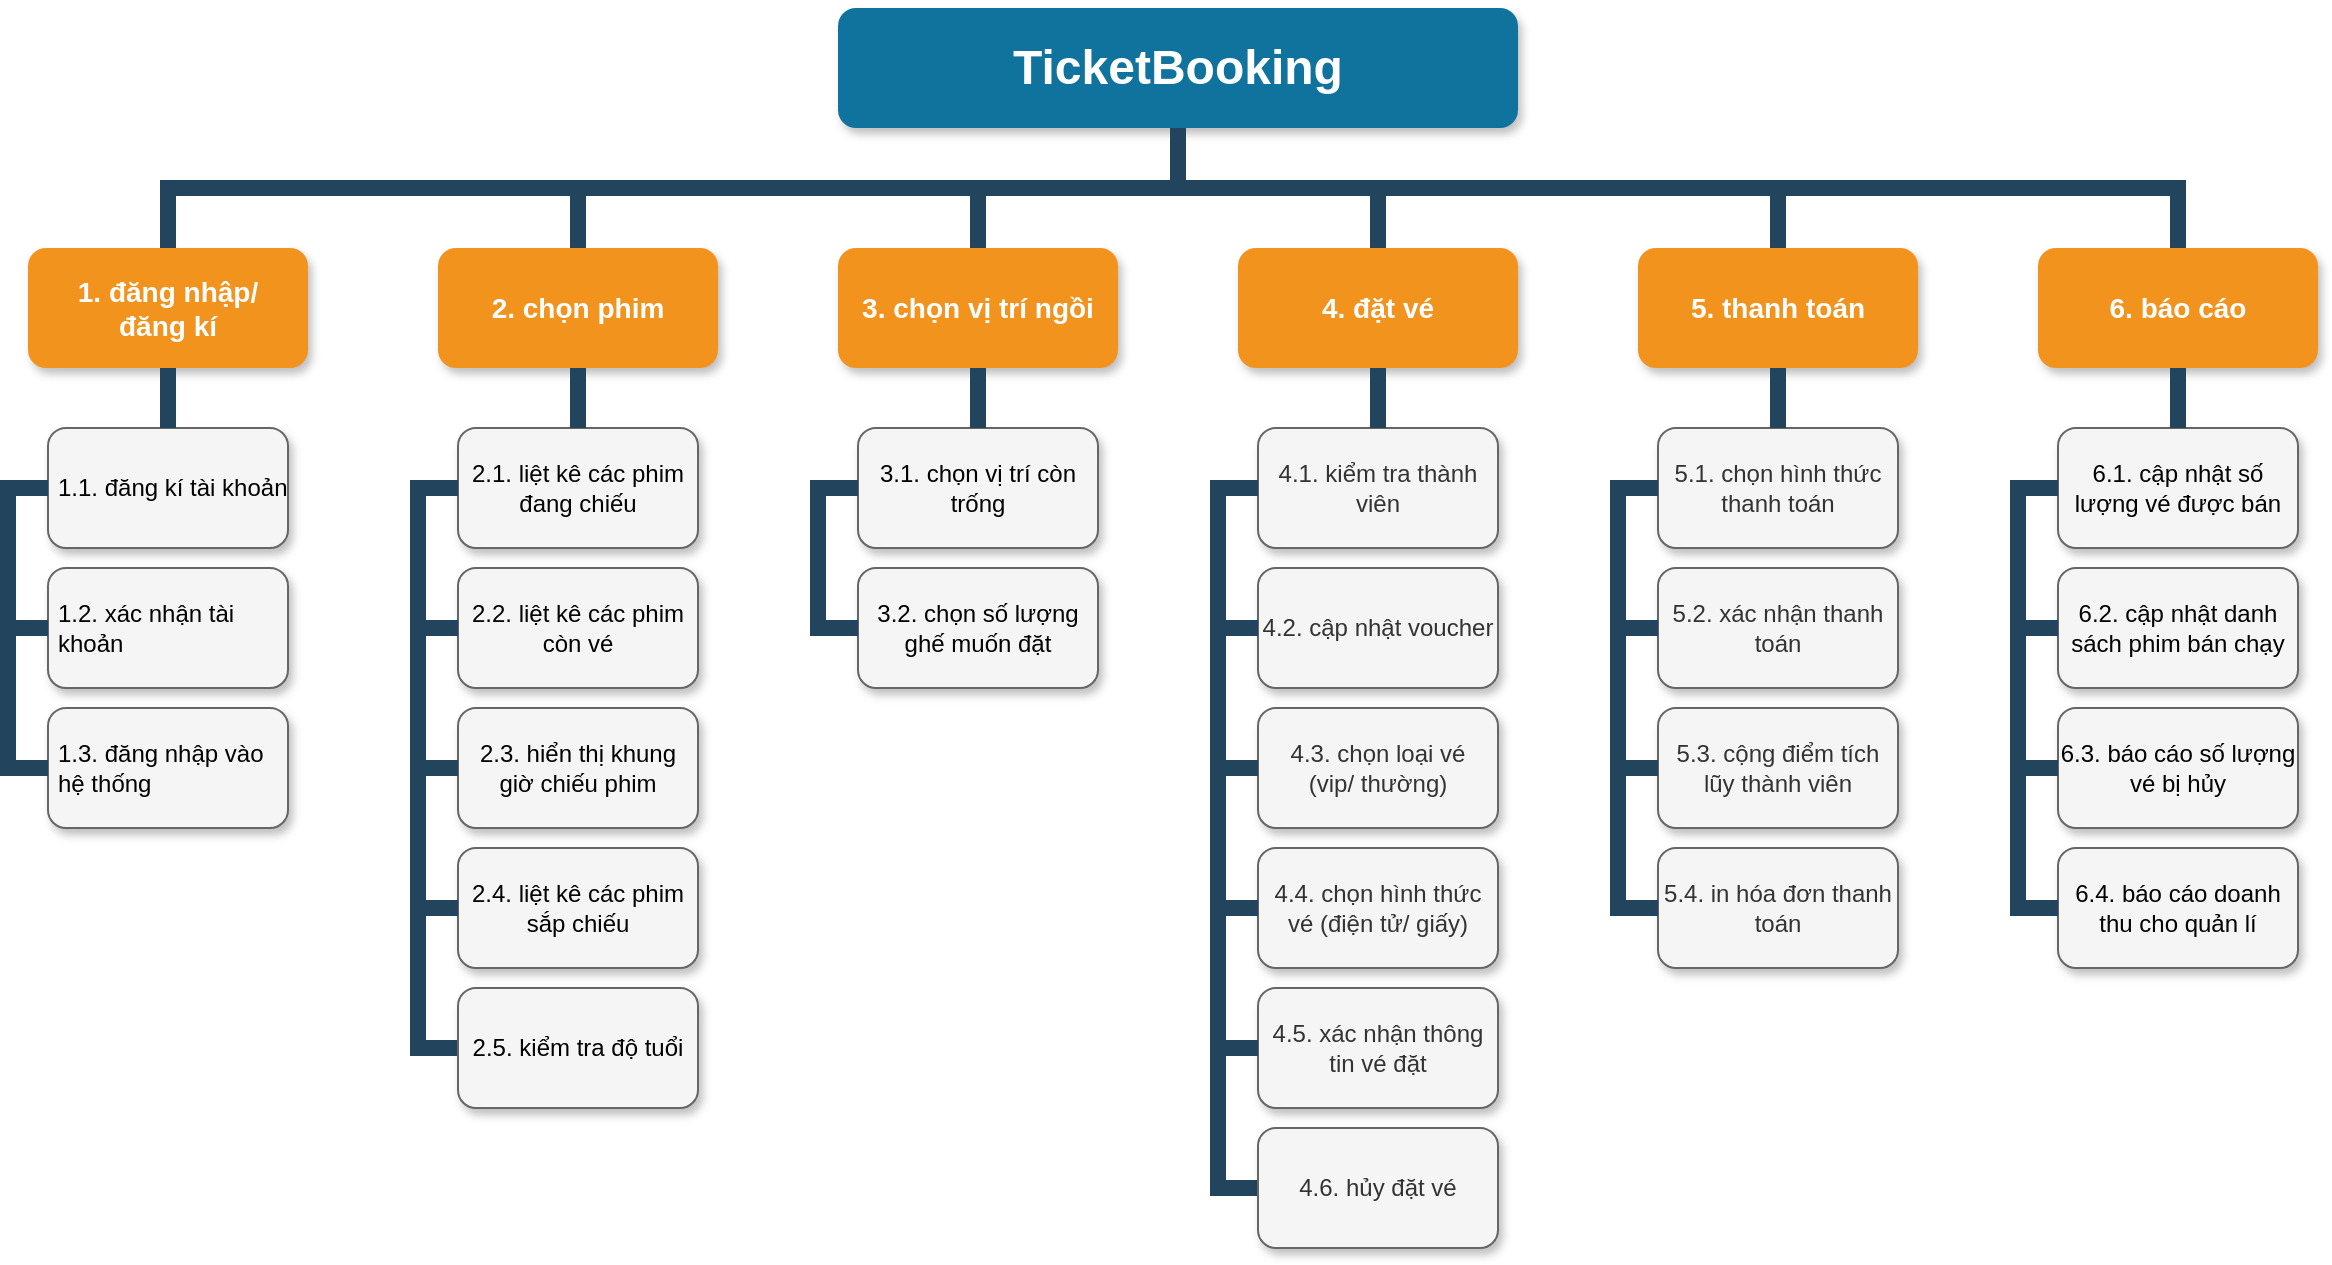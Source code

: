 <mxfile version="13.8.5" type="device"><diagram name="Page-1" id="64c3da0e-402f-94eb-ee01-a36477274f13"><mxGraphModel dx="1376" dy="924" grid="1" gridSize="10" guides="1" tooltips="1" connect="1" arrows="1" fold="1" page="1" pageScale="1" pageWidth="1169" pageHeight="826" background="#ffffff" math="0" shadow="0"><root><mxCell id="0"/><mxCell id="1" parent="0"/><mxCell id="2" value="TicketBooking" style="whiteSpace=wrap;rounded=1;shadow=1;fillColor=#10739E;strokeColor=none;fontColor=#FFFFFF;fontStyle=1;fontSize=24" parent="1" vertex="1"><mxGeometry x="1000" y="50" width="340" height="60" as="geometry"/></mxCell><mxCell id="3" value="1. đăng nhập/&#10;đăng kí" style="whiteSpace=wrap;rounded=1;fillColor=#F2931E;strokeColor=none;shadow=1;fontColor=#FFFFFF;fontStyle=1;fontSize=14" parent="1" vertex="1"><mxGeometry x="595" y="170.0" width="140" height="60" as="geometry"/></mxCell><mxCell id="4" value="2. chọn phim" style="whiteSpace=wrap;rounded=1;fillColor=#F2931E;strokeColor=none;shadow=1;fontColor=#FFFFFF;fontStyle=1;fontSize=14" parent="1" vertex="1"><mxGeometry x="800" y="170.0" width="140" height="60" as="geometry"/></mxCell><mxCell id="5" value="6. báo cáo" style="whiteSpace=wrap;rounded=1;fillColor=#F2931E;strokeColor=none;shadow=1;fontColor=#FFFFFF;fontStyle=1;fontSize=14" parent="1" vertex="1"><mxGeometry x="1600" y="170.0" width="140" height="60" as="geometry"/></mxCell><mxCell id="6" value="3. chọn vị trí ngồi" style="whiteSpace=wrap;rounded=1;fillColor=#F2931E;strokeColor=none;shadow=1;fontColor=#FFFFFF;fontStyle=1;fontSize=14" parent="1" vertex="1"><mxGeometry x="1000" y="170.0" width="140" height="60" as="geometry"/></mxCell><mxCell id="7" value="4. đặt vé" style="whiteSpace=wrap;rounded=1;fillColor=#F2931E;strokeColor=none;shadow=1;fontColor=#FFFFFF;fontStyle=1;fontSize=14" parent="1" vertex="1"><mxGeometry x="1200" y="170.0" width="140" height="60" as="geometry"/></mxCell><mxCell id="8" value="5. thanh toán" style="whiteSpace=wrap;rounded=1;fillColor=#F2931E;strokeColor=none;shadow=1;fontColor=#FFFFFF;fontStyle=1;fontSize=14" parent="1" vertex="1"><mxGeometry x="1400" y="170.0" width="140" height="60" as="geometry"/></mxCell><mxCell id="199" value="6.1. cập nhật số lượng vé được bán" style="whiteSpace=wrap;rounded=1;fillColor=#f5f5f5;strokeColor=#666666;shadow=1;" parent="1" vertex="1"><mxGeometry x="1610.0" y="260.0" width="120" height="60" as="geometry"/></mxCell><mxCell id="201" value="6.2. cập nhật danh sách phim bán chạy" style="whiteSpace=wrap;rounded=1;fillColor=#f5f5f5;strokeColor=#666666;shadow=1;fontStyle=0" parent="1" vertex="1"><mxGeometry x="1610.0" y="330.0" width="120" height="60" as="geometry"/></mxCell><mxCell id="202" value="6.3. báo cáo số lượng vé bị hủy" style="whiteSpace=wrap;rounded=1;fillColor=#f5f5f5;strokeColor=#666666;shadow=1;fontStyle=0" parent="1" vertex="1"><mxGeometry x="1610" y="400.0" width="120" height="60" as="geometry"/></mxCell><mxCell id="203" value="6.4. báo cáo doanh thu cho quản lí" style="whiteSpace=wrap;rounded=1;fillColor=#f5f5f5;strokeColor=#666666;shadow=1;fontStyle=0" parent="1" vertex="1"><mxGeometry x="1610.0" y="470.0" width="120" height="60" as="geometry"/></mxCell><mxCell id="211" value="" style="edgeStyle=elbowEdgeStyle;elbow=horizontal;rounded=0;fontColor=#000000;endArrow=none;endFill=0;strokeWidth=8;strokeColor=#23445D;entryX=0;entryY=0.5;entryDx=0;entryDy=0;" parent="1" source="199" target="201" edge="1"><mxGeometry width="100" height="100" relative="1" as="geometry"><mxPoint x="1590" y="290.0" as="sourcePoint"/><mxPoint x="1600.0" y="390.0" as="targetPoint"/><Array as="points"><mxPoint x="1590" y="340.0"/></Array></mxGeometry></mxCell><mxCell id="212" value="" style="edgeStyle=elbowEdgeStyle;elbow=horizontal;rounded=0;fontColor=#000000;endArrow=none;endFill=0;strokeWidth=8;strokeColor=#23445D;" parent="1" source="199" target="202" edge="1"><mxGeometry width="100" height="100" relative="1" as="geometry"><mxPoint x="1600" y="290.0" as="sourcePoint"/><mxPoint x="1600.0" y="470.0" as="targetPoint"/><Array as="points"><mxPoint x="1590" y="380.0"/></Array></mxGeometry></mxCell><mxCell id="215" value="" style="edgeStyle=elbowEdgeStyle;elbow=horizontal;rounded=0;fontColor=#000000;endArrow=none;endFill=0;strokeWidth=8;strokeColor=#23445D;" parent="1" source="199" target="203" edge="1"><mxGeometry width="100" height="100" relative="1" as="geometry"><mxPoint x="1600" y="290.0" as="sourcePoint"/><mxPoint x="1600.0" y="550.0" as="targetPoint"/><Array as="points"><mxPoint x="1590" y="430.0"/></Array></mxGeometry></mxCell><mxCell id="227" value="" style="edgeStyle=elbowEdgeStyle;elbow=vertical;rounded=0;fontColor=#000000;endArrow=none;endFill=0;strokeWidth=8;strokeColor=#23445D;" parent="1" source="5" target="199" edge="1"><mxGeometry width="100" height="100" relative="1" as="geometry"><mxPoint x="1490" y="290" as="sourcePoint"/><mxPoint x="1590" y="190" as="targetPoint"/></mxGeometry></mxCell><mxCell id="229" value="" style="edgeStyle=elbowEdgeStyle;elbow=vertical;rounded=0;fontColor=#000000;endArrow=none;endFill=0;strokeWidth=8;strokeColor=#23445D;" parent="1" source="2" target="3" edge="1"><mxGeometry width="100" height="100" relative="1" as="geometry"><mxPoint x="540" y="140" as="sourcePoint"/><mxPoint x="640" y="40" as="targetPoint"/></mxGeometry></mxCell><mxCell id="230" value="" style="edgeStyle=elbowEdgeStyle;elbow=vertical;rounded=0;fontColor=#000000;endArrow=none;endFill=0;strokeWidth=8;strokeColor=#23445D;" parent="1" source="2" target="4" edge="1"><mxGeometry width="100" height="100" relative="1" as="geometry"><mxPoint x="550" y="150" as="sourcePoint"/><mxPoint x="650" y="50" as="targetPoint"/></mxGeometry></mxCell><mxCell id="231" value="" style="edgeStyle=elbowEdgeStyle;elbow=vertical;rounded=0;fontColor=#000000;endArrow=none;endFill=0;strokeWidth=8;strokeColor=#23445D;" parent="1" source="2" target="6" edge="1"><mxGeometry width="100" height="100" relative="1" as="geometry"><mxPoint x="560" y="160" as="sourcePoint"/><mxPoint x="660" y="60" as="targetPoint"/></mxGeometry></mxCell><mxCell id="232" value="" style="edgeStyle=elbowEdgeStyle;elbow=vertical;rounded=0;fontColor=#000000;endArrow=none;endFill=0;strokeWidth=8;strokeColor=#23445D;" parent="1" source="2" target="7" edge="1"><mxGeometry width="100" height="100" relative="1" as="geometry"><mxPoint x="570" y="170" as="sourcePoint"/><mxPoint x="670" y="70" as="targetPoint"/></mxGeometry></mxCell><mxCell id="233" value="" style="edgeStyle=elbowEdgeStyle;elbow=vertical;rounded=0;fontColor=#000000;endArrow=none;endFill=0;strokeWidth=8;strokeColor=#23445D;" parent="1" source="2" target="8" edge="1"><mxGeometry width="100" height="100" relative="1" as="geometry"><mxPoint x="580" y="180" as="sourcePoint"/><mxPoint x="680" y="80" as="targetPoint"/></mxGeometry></mxCell><mxCell id="234" value="" style="edgeStyle=elbowEdgeStyle;elbow=vertical;rounded=0;fontColor=#000000;endArrow=none;endFill=0;strokeWidth=8;strokeColor=#23445D;" parent="1" source="2" target="5" edge="1"><mxGeometry width="100" height="100" relative="1" as="geometry"><mxPoint x="590" y="190" as="sourcePoint"/><mxPoint x="690" y="90" as="targetPoint"/></mxGeometry></mxCell><mxCell id="F1d5Tgl0xHhXEjmEzNaY-234" style="edgeStyle=orthogonalEdgeStyle;rounded=0;orthogonalLoop=1;jettySize=auto;html=1;exitX=0.5;exitY=1;exitDx=0;exitDy=0;" parent="1" source="202" target="202" edge="1"><mxGeometry relative="1" as="geometry"/></mxCell><mxCell id="F1d5Tgl0xHhXEjmEzNaY-235" value="5.1. chọn hình thức thanh toán" style="whiteSpace=wrap;rounded=1;fillColor=#f5f5f5;strokeColor=#666666;shadow=1;fontColor=#333333;" parent="1" vertex="1"><mxGeometry x="1410.0" y="260.0" width="120" height="60" as="geometry"/></mxCell><mxCell id="F1d5Tgl0xHhXEjmEzNaY-236" value="5.2. xác nhận thanh toán" style="whiteSpace=wrap;rounded=1;fillColor=#f5f5f5;strokeColor=#666666;shadow=1;fontColor=#333333;fontStyle=0" parent="1" vertex="1"><mxGeometry x="1410.0" y="330.0" width="120" height="60" as="geometry"/></mxCell><mxCell id="F1d5Tgl0xHhXEjmEzNaY-237" value="5.3. cộng điểm tích lũy thành viên" style="whiteSpace=wrap;rounded=1;fillColor=#f5f5f5;strokeColor=#666666;shadow=1;fontColor=#333333;fontStyle=0" parent="1" vertex="1"><mxGeometry x="1410" y="400.0" width="120" height="60" as="geometry"/></mxCell><mxCell id="F1d5Tgl0xHhXEjmEzNaY-238" value="5.4. in hóa đơn thanh toán" style="whiteSpace=wrap;rounded=1;fillColor=#f5f5f5;strokeColor=#666666;shadow=1;fontColor=#333333;fontStyle=0" parent="1" vertex="1"><mxGeometry x="1410.0" y="470.0" width="120" height="60" as="geometry"/></mxCell><mxCell id="F1d5Tgl0xHhXEjmEzNaY-241" value="" style="edgeStyle=elbowEdgeStyle;elbow=horizontal;rounded=0;fontColor=#000000;endArrow=none;endFill=0;strokeWidth=8;strokeColor=#23445D;entryX=0;entryY=0.5;entryDx=0;entryDy=0;" parent="1" source="F1d5Tgl0xHhXEjmEzNaY-235" target="F1d5Tgl0xHhXEjmEzNaY-236" edge="1"><mxGeometry width="100" height="100" relative="1" as="geometry"><mxPoint x="1390" y="290.0" as="sourcePoint"/><mxPoint x="1400.0" y="390.0" as="targetPoint"/><Array as="points"><mxPoint x="1390" y="340.0"/></Array></mxGeometry></mxCell><mxCell id="F1d5Tgl0xHhXEjmEzNaY-242" value="" style="edgeStyle=elbowEdgeStyle;elbow=horizontal;rounded=0;fontColor=#000000;endArrow=none;endFill=0;strokeWidth=8;strokeColor=#23445D;" parent="1" source="F1d5Tgl0xHhXEjmEzNaY-235" target="F1d5Tgl0xHhXEjmEzNaY-237" edge="1"><mxGeometry width="100" height="100" relative="1" as="geometry"><mxPoint x="1400" y="290.0" as="sourcePoint"/><mxPoint x="1400.0" y="470.0" as="targetPoint"/><Array as="points"><mxPoint x="1390" y="380.0"/></Array></mxGeometry></mxCell><mxCell id="F1d5Tgl0xHhXEjmEzNaY-245" value="" style="edgeStyle=elbowEdgeStyle;elbow=horizontal;rounded=0;fontColor=#000000;endArrow=none;endFill=0;strokeWidth=8;strokeColor=#23445D;" parent="1" source="F1d5Tgl0xHhXEjmEzNaY-235" target="F1d5Tgl0xHhXEjmEzNaY-238" edge="1"><mxGeometry width="100" height="100" relative="1" as="geometry"><mxPoint x="1400" y="290.0" as="sourcePoint"/><mxPoint x="1400.0" y="550.0" as="targetPoint"/><Array as="points"><mxPoint x="1390" y="430.0"/></Array></mxGeometry></mxCell><mxCell id="F1d5Tgl0xHhXEjmEzNaY-246" value="" style="edgeStyle=elbowEdgeStyle;elbow=vertical;rounded=0;fontColor=#000000;endArrow=none;endFill=0;strokeWidth=8;strokeColor=#23445D;" parent="1" source="8" target="F1d5Tgl0xHhXEjmEzNaY-235" edge="1"><mxGeometry width="100" height="100" relative="1" as="geometry"><mxPoint x="1470" y="230.0" as="sourcePoint"/><mxPoint x="1390" y="190" as="targetPoint"/></mxGeometry></mxCell><mxCell id="F1d5Tgl0xHhXEjmEzNaY-247" style="edgeStyle=orthogonalEdgeStyle;rounded=0;orthogonalLoop=1;jettySize=auto;html=1;exitX=0.5;exitY=1;exitDx=0;exitDy=0;" parent="1" source="F1d5Tgl0xHhXEjmEzNaY-237" target="F1d5Tgl0xHhXEjmEzNaY-237" edge="1"><mxGeometry relative="1" as="geometry"/></mxCell><mxCell id="F1d5Tgl0xHhXEjmEzNaY-248" value="4.1. kiểm tra thành viên" style="whiteSpace=wrap;rounded=1;fillColor=#f5f5f5;strokeColor=#666666;shadow=1;fontColor=#333333;" parent="1" vertex="1"><mxGeometry x="1210.0" y="260.0" width="120" height="60" as="geometry"/></mxCell><mxCell id="F1d5Tgl0xHhXEjmEzNaY-249" value="4.2. cập nhật voucher" style="whiteSpace=wrap;rounded=1;fillColor=#f5f5f5;strokeColor=#666666;shadow=1;fontColor=#333333;fontStyle=0" parent="1" vertex="1"><mxGeometry x="1210.0" y="330.0" width="120" height="60" as="geometry"/></mxCell><mxCell id="F1d5Tgl0xHhXEjmEzNaY-250" value="4.3. chọn loại vé&#10;(vip/ thường)" style="whiteSpace=wrap;rounded=1;fillColor=#f5f5f5;strokeColor=#666666;shadow=1;fontColor=#333333;fontStyle=0" parent="1" vertex="1"><mxGeometry x="1210" y="400.0" width="120" height="60" as="geometry"/></mxCell><mxCell id="F1d5Tgl0xHhXEjmEzNaY-251" value="4.4. chọn hình thức vé (điện tử/ giấy)" style="whiteSpace=wrap;rounded=1;fillColor=#f5f5f5;strokeColor=#666666;shadow=1;fontColor=#333333;fontStyle=0" parent="1" vertex="1"><mxGeometry x="1210.0" y="470.0" width="120" height="60" as="geometry"/></mxCell><mxCell id="F1d5Tgl0xHhXEjmEzNaY-254" value="" style="edgeStyle=elbowEdgeStyle;elbow=horizontal;rounded=0;fontColor=#000000;endArrow=none;endFill=0;strokeWidth=8;strokeColor=#23445D;entryX=0;entryY=0.5;entryDx=0;entryDy=0;" parent="1" source="F1d5Tgl0xHhXEjmEzNaY-248" target="F1d5Tgl0xHhXEjmEzNaY-249" edge="1"><mxGeometry width="100" height="100" relative="1" as="geometry"><mxPoint x="1190" y="290.0" as="sourcePoint"/><mxPoint x="1200.0" y="390.0" as="targetPoint"/><Array as="points"><mxPoint x="1190" y="340.0"/></Array></mxGeometry></mxCell><mxCell id="F1d5Tgl0xHhXEjmEzNaY-255" value="" style="edgeStyle=elbowEdgeStyle;elbow=horizontal;rounded=0;fontColor=#000000;endArrow=none;endFill=0;strokeWidth=8;strokeColor=#23445D;" parent="1" source="F1d5Tgl0xHhXEjmEzNaY-248" target="F1d5Tgl0xHhXEjmEzNaY-250" edge="1"><mxGeometry width="100" height="100" relative="1" as="geometry"><mxPoint x="1200" y="290.0" as="sourcePoint"/><mxPoint x="1200.0" y="470.0" as="targetPoint"/><Array as="points"><mxPoint x="1190" y="380.0"/></Array></mxGeometry></mxCell><mxCell id="F1d5Tgl0xHhXEjmEzNaY-258" value="" style="edgeStyle=elbowEdgeStyle;elbow=horizontal;rounded=0;fontColor=#000000;endArrow=none;endFill=0;strokeWidth=8;strokeColor=#23445D;" parent="1" source="F1d5Tgl0xHhXEjmEzNaY-248" target="F1d5Tgl0xHhXEjmEzNaY-251" edge="1"><mxGeometry width="100" height="100" relative="1" as="geometry"><mxPoint x="1200" y="290.0" as="sourcePoint"/><mxPoint x="1200.0" y="550.0" as="targetPoint"/><Array as="points"><mxPoint x="1190" y="430.0"/></Array></mxGeometry></mxCell><mxCell id="F1d5Tgl0xHhXEjmEzNaY-259" value="" style="edgeStyle=elbowEdgeStyle;elbow=vertical;rounded=0;fontColor=#000000;endArrow=none;endFill=0;strokeWidth=8;strokeColor=#23445D;" parent="1" source="7" target="F1d5Tgl0xHhXEjmEzNaY-248" edge="1"><mxGeometry width="100" height="100" relative="1" as="geometry"><mxPoint x="1270" y="230.0" as="sourcePoint"/><mxPoint x="1190" y="190" as="targetPoint"/></mxGeometry></mxCell><mxCell id="F1d5Tgl0xHhXEjmEzNaY-260" style="edgeStyle=orthogonalEdgeStyle;rounded=0;orthogonalLoop=1;jettySize=auto;html=1;exitX=0.5;exitY=1;exitDx=0;exitDy=0;" parent="1" source="F1d5Tgl0xHhXEjmEzNaY-250" target="F1d5Tgl0xHhXEjmEzNaY-250" edge="1"><mxGeometry relative="1" as="geometry"/></mxCell><mxCell id="F1d5Tgl0xHhXEjmEzNaY-261" value="3.1. chọn vị trí còn trống" style="whiteSpace=wrap;rounded=1;fillColor=#f5f5f5;strokeColor=#666666;shadow=1;" parent="1" vertex="1"><mxGeometry x="1010.0" y="260.0" width="120" height="60" as="geometry"/></mxCell><mxCell id="F1d5Tgl0xHhXEjmEzNaY-262" value="3.2. chọn số lượng ghế muốn đặt" style="whiteSpace=wrap;rounded=1;fillColor=#f5f5f5;strokeColor=#666666;shadow=1;fontStyle=0" parent="1" vertex="1"><mxGeometry x="1010.0" y="330.0" width="120" height="60" as="geometry"/></mxCell><mxCell id="F1d5Tgl0xHhXEjmEzNaY-267" value="" style="edgeStyle=elbowEdgeStyle;elbow=horizontal;rounded=0;fontColor=#000000;endArrow=none;endFill=0;strokeWidth=8;strokeColor=#23445D;entryX=0;entryY=0.5;entryDx=0;entryDy=0;" parent="1" source="F1d5Tgl0xHhXEjmEzNaY-261" target="F1d5Tgl0xHhXEjmEzNaY-262" edge="1"><mxGeometry width="100" height="100" relative="1" as="geometry"><mxPoint x="990" y="290.0" as="sourcePoint"/><mxPoint x="1000.0" y="390.0" as="targetPoint"/><Array as="points"><mxPoint x="990" y="340.0"/></Array></mxGeometry></mxCell><mxCell id="F1d5Tgl0xHhXEjmEzNaY-272" value="" style="edgeStyle=elbowEdgeStyle;elbow=vertical;rounded=0;fontColor=#000000;endArrow=none;endFill=0;strokeWidth=8;strokeColor=#23445D;" parent="1" source="6" target="F1d5Tgl0xHhXEjmEzNaY-261" edge="1"><mxGeometry width="100" height="100" relative="1" as="geometry"><mxPoint x="1070" y="230.0" as="sourcePoint"/><mxPoint x="990" y="190" as="targetPoint"/></mxGeometry></mxCell><mxCell id="F1d5Tgl0xHhXEjmEzNaY-274" value="2.1. liệt kê các phim đang chiếu" style="whiteSpace=wrap;rounded=1;fillColor=#f5f5f5;strokeColor=#666666;shadow=1;" parent="1" vertex="1"><mxGeometry x="810.0" y="260.0" width="120" height="60" as="geometry"/></mxCell><mxCell id="F1d5Tgl0xHhXEjmEzNaY-275" value="2.2. liệt kê các phim còn vé" style="whiteSpace=wrap;rounded=1;fillColor=#f5f5f5;strokeColor=#666666;shadow=1;fontStyle=0" parent="1" vertex="1"><mxGeometry x="810.0" y="330.0" width="120" height="60" as="geometry"/></mxCell><mxCell id="F1d5Tgl0xHhXEjmEzNaY-276" value="2.3. hiển thị khung giờ chiếu phim" style="whiteSpace=wrap;rounded=1;fillColor=#f5f5f5;strokeColor=#666666;shadow=1;fontStyle=0" parent="1" vertex="1"><mxGeometry x="810" y="400.0" width="120" height="60" as="geometry"/></mxCell><mxCell id="F1d5Tgl0xHhXEjmEzNaY-277" value="2.4. liệt kê các phim sắp chiếu" style="whiteSpace=wrap;rounded=1;fillColor=#f5f5f5;strokeColor=#666666;shadow=1;fontStyle=0" parent="1" vertex="1"><mxGeometry x="810.0" y="470.0" width="120" height="60" as="geometry"/></mxCell><mxCell id="F1d5Tgl0xHhXEjmEzNaY-280" value="" style="edgeStyle=elbowEdgeStyle;elbow=horizontal;rounded=0;fontColor=#000000;endArrow=none;endFill=0;strokeWidth=8;strokeColor=#23445D;entryX=0;entryY=0.5;entryDx=0;entryDy=0;" parent="1" source="F1d5Tgl0xHhXEjmEzNaY-274" target="F1d5Tgl0xHhXEjmEzNaY-275" edge="1"><mxGeometry width="100" height="100" relative="1" as="geometry"><mxPoint x="790" y="290.0" as="sourcePoint"/><mxPoint x="800.0" y="390.0" as="targetPoint"/><Array as="points"><mxPoint x="790" y="340.0"/></Array></mxGeometry></mxCell><mxCell id="F1d5Tgl0xHhXEjmEzNaY-281" value="" style="edgeStyle=elbowEdgeStyle;elbow=horizontal;rounded=0;fontColor=#000000;endArrow=none;endFill=0;strokeWidth=8;strokeColor=#23445D;" parent="1" source="F1d5Tgl0xHhXEjmEzNaY-274" target="F1d5Tgl0xHhXEjmEzNaY-276" edge="1"><mxGeometry width="100" height="100" relative="1" as="geometry"><mxPoint x="800" y="290.0" as="sourcePoint"/><mxPoint x="800.0" y="470.0" as="targetPoint"/><Array as="points"><mxPoint x="790" y="380.0"/></Array></mxGeometry></mxCell><mxCell id="F1d5Tgl0xHhXEjmEzNaY-284" value="" style="edgeStyle=elbowEdgeStyle;elbow=horizontal;rounded=0;fontColor=#000000;endArrow=none;endFill=0;strokeWidth=8;strokeColor=#23445D;" parent="1" source="F1d5Tgl0xHhXEjmEzNaY-274" target="F1d5Tgl0xHhXEjmEzNaY-277" edge="1"><mxGeometry width="100" height="100" relative="1" as="geometry"><mxPoint x="800" y="290.0" as="sourcePoint"/><mxPoint x="800.0" y="550.0" as="targetPoint"/><Array as="points"><mxPoint x="790" y="430.0"/></Array></mxGeometry></mxCell><mxCell id="F1d5Tgl0xHhXEjmEzNaY-285" value="" style="edgeStyle=elbowEdgeStyle;elbow=vertical;rounded=0;fontColor=#000000;endArrow=none;endFill=0;strokeWidth=8;strokeColor=#23445D;" parent="1" target="F1d5Tgl0xHhXEjmEzNaY-274" edge="1"><mxGeometry width="100" height="100" relative="1" as="geometry"><mxPoint x="870" y="230.0" as="sourcePoint"/><mxPoint x="790" y="190" as="targetPoint"/></mxGeometry></mxCell><mxCell id="F1d5Tgl0xHhXEjmEzNaY-286" style="edgeStyle=orthogonalEdgeStyle;rounded=0;orthogonalLoop=1;jettySize=auto;html=1;exitX=0.5;exitY=1;exitDx=0;exitDy=0;" parent="1" source="F1d5Tgl0xHhXEjmEzNaY-276" target="F1d5Tgl0xHhXEjmEzNaY-276" edge="1"><mxGeometry relative="1" as="geometry"/></mxCell><mxCell id="F1d5Tgl0xHhXEjmEzNaY-287" value="1.1. đăng kí tài khoản" style="whiteSpace=wrap;rounded=1;fillColor=#f5f5f5;strokeColor=#666666;shadow=1;align=left;spacingLeft=3;" parent="1" vertex="1"><mxGeometry x="605.0" y="260.0" width="120" height="60" as="geometry"/></mxCell><mxCell id="F1d5Tgl0xHhXEjmEzNaY-288" value="1.2. xác nhận tài khoản" style="whiteSpace=wrap;rounded=1;fillColor=#f5f5f5;strokeColor=#666666;shadow=1;fontStyle=0;align=left;spacingLeft=3;" parent="1" vertex="1"><mxGeometry x="605.0" y="330.0" width="120" height="60" as="geometry"/></mxCell><mxCell id="F1d5Tgl0xHhXEjmEzNaY-289" value="1.3. đăng nhập vào hệ thống" style="whiteSpace=wrap;rounded=1;fillColor=#f5f5f5;strokeColor=#666666;shadow=1;fontStyle=0;align=left;spacingLeft=3;" parent="1" vertex="1"><mxGeometry x="605" y="400.0" width="120" height="60" as="geometry"/></mxCell><mxCell id="F1d5Tgl0xHhXEjmEzNaY-293" value="" style="edgeStyle=elbowEdgeStyle;elbow=horizontal;rounded=0;fontColor=#000000;endArrow=none;endFill=0;strokeWidth=8;strokeColor=#23445D;entryX=0;entryY=0.5;entryDx=0;entryDy=0;" parent="1" source="F1d5Tgl0xHhXEjmEzNaY-287" target="F1d5Tgl0xHhXEjmEzNaY-288" edge="1"><mxGeometry width="100" height="100" relative="1" as="geometry"><mxPoint x="585" y="290.0" as="sourcePoint"/><mxPoint x="595.0" y="390.0" as="targetPoint"/><Array as="points"><mxPoint x="585" y="340.0"/></Array></mxGeometry></mxCell><mxCell id="F1d5Tgl0xHhXEjmEzNaY-294" value="" style="edgeStyle=elbowEdgeStyle;elbow=horizontal;rounded=0;fontColor=#000000;endArrow=none;endFill=0;strokeWidth=8;strokeColor=#23445D;" parent="1" source="F1d5Tgl0xHhXEjmEzNaY-287" target="F1d5Tgl0xHhXEjmEzNaY-289" edge="1"><mxGeometry width="100" height="100" relative="1" as="geometry"><mxPoint x="595" y="290.0" as="sourcePoint"/><mxPoint x="595.0" y="470.0" as="targetPoint"/><Array as="points"><mxPoint x="585" y="380.0"/></Array></mxGeometry></mxCell><mxCell id="F1d5Tgl0xHhXEjmEzNaY-298" value="" style="edgeStyle=elbowEdgeStyle;elbow=vertical;rounded=0;fontColor=#000000;endArrow=none;endFill=0;strokeWidth=8;strokeColor=#23445D;" parent="1" source="3" target="F1d5Tgl0xHhXEjmEzNaY-287" edge="1"><mxGeometry width="100" height="100" relative="1" as="geometry"><mxPoint x="665.0" y="230.0" as="sourcePoint"/><mxPoint x="585" y="190" as="targetPoint"/></mxGeometry></mxCell><mxCell id="F1d5Tgl0xHhXEjmEzNaY-299" style="edgeStyle=orthogonalEdgeStyle;rounded=0;orthogonalLoop=1;jettySize=auto;html=1;exitX=0.5;exitY=1;exitDx=0;exitDy=0;fillColor=#f5f5f5;strokeColor=#666666;align=left;spacingLeft=3;" parent="1" source="F1d5Tgl0xHhXEjmEzNaY-289" target="F1d5Tgl0xHhXEjmEzNaY-289" edge="1"><mxGeometry relative="1" as="geometry"/></mxCell><mxCell id="Xty5af8pA2GqSi39gX0I-234" value="" style="edgeStyle=elbowEdgeStyle;elbow=horizontal;rounded=0;fontColor=#000000;endArrow=none;endFill=0;strokeWidth=8;strokeColor=#23445D;exitX=0;exitY=0.5;exitDx=0;exitDy=0;entryX=0;entryY=0.5;entryDx=0;entryDy=0;" edge="1" parent="1" source="F1d5Tgl0xHhXEjmEzNaY-274" target="Xty5af8pA2GqSi39gX0I-235"><mxGeometry width="100" height="100" relative="1" as="geometry"><mxPoint x="810.0" y="314.0" as="sourcePoint"/><mxPoint x="810" y="560" as="targetPoint"/><Array as="points"><mxPoint x="790" y="550"/><mxPoint x="790" y="454.0"/></Array></mxGeometry></mxCell><mxCell id="Xty5af8pA2GqSi39gX0I-235" value="2.5. kiểm tra độ tuổi" style="whiteSpace=wrap;rounded=1;fillColor=#f5f5f5;strokeColor=#666666;shadow=1;fontStyle=0" vertex="1" parent="1"><mxGeometry x="810.0" y="540.0" width="120" height="60" as="geometry"/></mxCell><mxCell id="Xty5af8pA2GqSi39gX0I-236" value="4.5. xác nhận thông tin vé đặt" style="whiteSpace=wrap;rounded=1;fillColor=#f5f5f5;strokeColor=#666666;shadow=1;fontColor=#333333;fontStyle=0" vertex="1" parent="1"><mxGeometry x="1210.0" y="540.0" width="120" height="60" as="geometry"/></mxCell><mxCell id="Xty5af8pA2GqSi39gX0I-237" value="" style="edgeStyle=elbowEdgeStyle;elbow=horizontal;rounded=0;fontColor=#000000;endArrow=none;endFill=0;strokeWidth=8;strokeColor=#23445D;exitX=0;exitY=0.5;exitDx=0;exitDy=0;entryX=0;entryY=0.5;entryDx=0;entryDy=0;" edge="1" parent="1" source="F1d5Tgl0xHhXEjmEzNaY-248" target="Xty5af8pA2GqSi39gX0I-236"><mxGeometry width="100" height="100" relative="1" as="geometry"><mxPoint x="1220.0" y="300.0" as="sourcePoint"/><mxPoint x="1220.0" y="510.0" as="targetPoint"/><Array as="points"><mxPoint x="1190" y="430"/></Array></mxGeometry></mxCell><mxCell id="Xty5af8pA2GqSi39gX0I-238" value="" style="edgeStyle=elbowEdgeStyle;elbow=horizontal;rounded=0;fontColor=#000000;endArrow=none;endFill=0;strokeWidth=8;strokeColor=#23445D;exitX=0;exitY=0.5;exitDx=0;exitDy=0;entryX=0;entryY=0.5;entryDx=0;entryDy=0;" edge="1" parent="1" source="F1d5Tgl0xHhXEjmEzNaY-248" target="Xty5af8pA2GqSi39gX0I-239"><mxGeometry width="100" height="100" relative="1" as="geometry"><mxPoint x="1210.0" y="300.0" as="sourcePoint"/><mxPoint x="1210" y="630" as="targetPoint"/><Array as="points"><mxPoint x="1190" y="440"/></Array></mxGeometry></mxCell><mxCell id="Xty5af8pA2GqSi39gX0I-239" value="4.6. hủy đặt vé" style="whiteSpace=wrap;rounded=1;fillColor=#f5f5f5;strokeColor=#666666;shadow=1;fontColor=#333333;fontStyle=0" vertex="1" parent="1"><mxGeometry x="1210.0" y="610.0" width="120" height="60" as="geometry"/></mxCell></root></mxGraphModel></diagram></mxfile>
